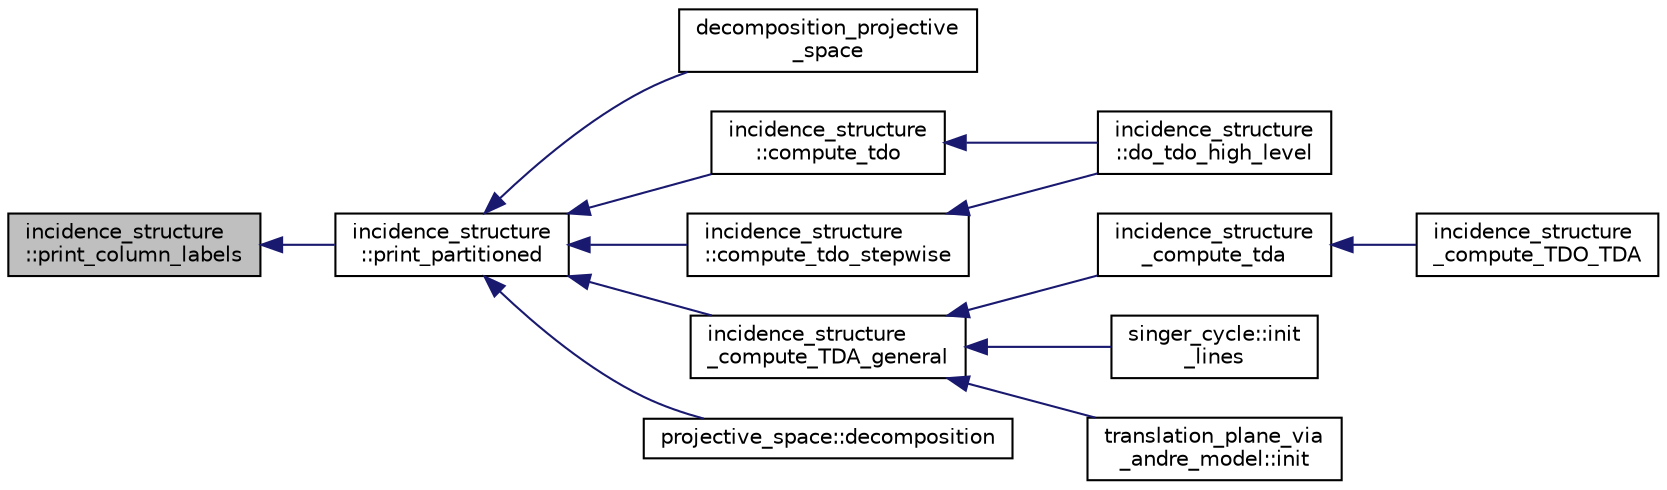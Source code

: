 digraph "incidence_structure::print_column_labels"
{
  edge [fontname="Helvetica",fontsize="10",labelfontname="Helvetica",labelfontsize="10"];
  node [fontname="Helvetica",fontsize="10",shape=record];
  rankdir="LR";
  Node5662 [label="incidence_structure\l::print_column_labels",height=0.2,width=0.4,color="black", fillcolor="grey75", style="filled", fontcolor="black"];
  Node5662 -> Node5663 [dir="back",color="midnightblue",fontsize="10",style="solid",fontname="Helvetica"];
  Node5663 [label="incidence_structure\l::print_partitioned",height=0.2,width=0.4,color="black", fillcolor="white", style="filled",URL="$da/d8a/classincidence__structure.html#a9e18878f5cc9dbeca4806bd5aab5b054"];
  Node5663 -> Node5664 [dir="back",color="midnightblue",fontsize="10",style="solid",fontname="Helvetica"];
  Node5664 [label="decomposition_projective\l_space",height=0.2,width=0.4,color="black", fillcolor="white", style="filled",URL="$df/d74/tl__geometry_8h.html#a82c6b40b3138e3e5bae2299d49680ac1"];
  Node5663 -> Node5665 [dir="back",color="midnightblue",fontsize="10",style="solid",fontname="Helvetica"];
  Node5665 [label="incidence_structure\l::compute_tdo",height=0.2,width=0.4,color="black", fillcolor="white", style="filled",URL="$da/d8a/classincidence__structure.html#a74cfa0336bdb1b0d0eace43f330a2b0f"];
  Node5665 -> Node5666 [dir="back",color="midnightblue",fontsize="10",style="solid",fontname="Helvetica"];
  Node5666 [label="incidence_structure\l::do_tdo_high_level",height=0.2,width=0.4,color="black", fillcolor="white", style="filled",URL="$da/d8a/classincidence__structure.html#a8840e820448ad980279f244a90888b77"];
  Node5663 -> Node5667 [dir="back",color="midnightblue",fontsize="10",style="solid",fontname="Helvetica"];
  Node5667 [label="incidence_structure\l::compute_tdo_stepwise",height=0.2,width=0.4,color="black", fillcolor="white", style="filled",URL="$da/d8a/classincidence__structure.html#a91a7039b74c96b39bcd084b02181f191"];
  Node5667 -> Node5666 [dir="back",color="midnightblue",fontsize="10",style="solid",fontname="Helvetica"];
  Node5663 -> Node5668 [dir="back",color="midnightblue",fontsize="10",style="solid",fontname="Helvetica"];
  Node5668 [label="incidence_structure\l_compute_TDA_general",height=0.2,width=0.4,color="black", fillcolor="white", style="filled",URL="$df/d74/tl__geometry_8h.html#a21ab759f6e646f3fe703c17f39361448"];
  Node5668 -> Node5669 [dir="back",color="midnightblue",fontsize="10",style="solid",fontname="Helvetica"];
  Node5669 [label="incidence_structure\l_compute_tda",height=0.2,width=0.4,color="black", fillcolor="white", style="filled",URL="$df/d74/tl__geometry_8h.html#ab3a7584f120bbaf752a5bd831d3ebf72"];
  Node5669 -> Node5670 [dir="back",color="midnightblue",fontsize="10",style="solid",fontname="Helvetica"];
  Node5670 [label="incidence_structure\l_compute_TDO_TDA",height=0.2,width=0.4,color="black", fillcolor="white", style="filled",URL="$df/d74/tl__geometry_8h.html#a63d0e7a207e173b92c0e560df4d8e980"];
  Node5668 -> Node5671 [dir="back",color="midnightblue",fontsize="10",style="solid",fontname="Helvetica"];
  Node5671 [label="singer_cycle::init\l_lines",height=0.2,width=0.4,color="black", fillcolor="white", style="filled",URL="$d8/d13/classsinger__cycle.html#a817cbf613596d5db2cf5e926db8fa328"];
  Node5668 -> Node5672 [dir="back",color="midnightblue",fontsize="10",style="solid",fontname="Helvetica"];
  Node5672 [label="translation_plane_via\l_andre_model::init",height=0.2,width=0.4,color="black", fillcolor="white", style="filled",URL="$d1/dcc/classtranslation__plane__via__andre__model.html#adb424599de168ade331979a9218ee07b"];
  Node5663 -> Node5673 [dir="back",color="midnightblue",fontsize="10",style="solid",fontname="Helvetica"];
  Node5673 [label="projective_space::decomposition",height=0.2,width=0.4,color="black", fillcolor="white", style="filled",URL="$d2/d17/classprojective__space.html#ae060ee525e7a974bce04d78be7f6dd51"];
}
